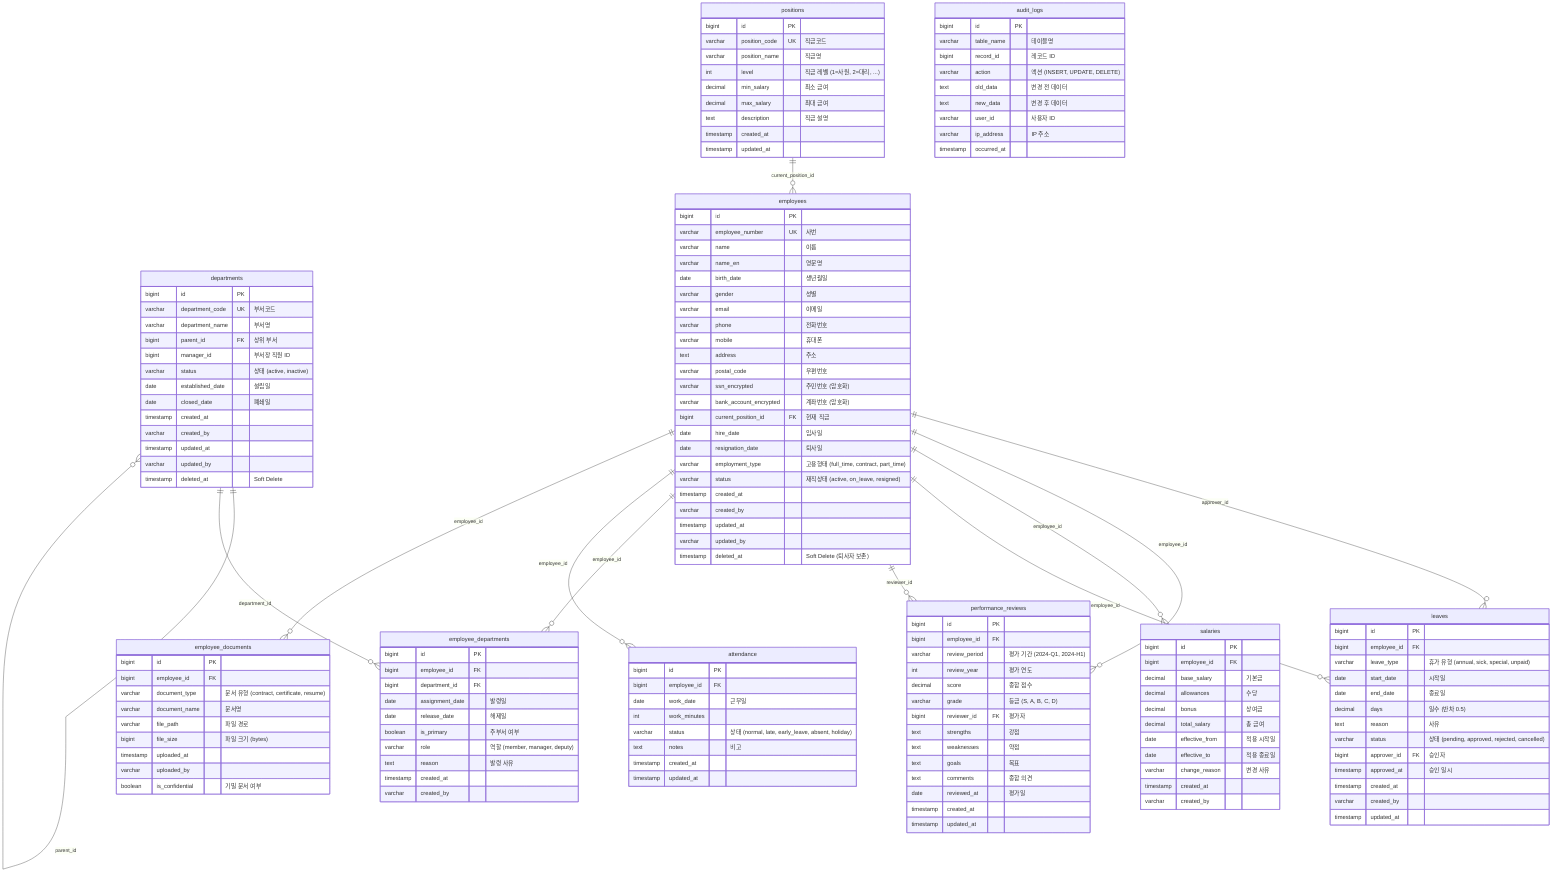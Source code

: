 erDiagram
    departments {
        bigint id PK
        varchar department_code UK "부서코드"
        varchar department_name "부서명"
        bigint parent_id FK "상위 부서"
        bigint manager_id "부서장 직원 ID"
        varchar status "상태 (active, inactive)"
        date established_date "설립일"
        date closed_date "폐쇄일"
        timestamp created_at
        varchar created_by
        timestamp updated_at
        varchar updated_by
        timestamp deleted_at "Soft Delete"
    }

    positions {
        bigint id PK
        varchar position_code UK "직급코드"
        varchar position_name "직급명"
        int level "직급 레벨 (1=사원, 2=대리, ...)"
        decimal min_salary "최소 급여"
        decimal max_salary "최대 급여"
        text description "직급 설명"
        timestamp created_at
        timestamp updated_at
    }

    employees {
        bigint id PK
        varchar employee_number UK "사번"
        varchar name "이름"
        varchar name_en "영문명"
        date birth_date "생년월일"
        varchar gender "성별"
        varchar email "이메일"
        varchar phone "전화번호"
        varchar mobile "휴대폰"
        text address "주소"
        varchar postal_code "우편번호"
        varchar ssn_encrypted "주민번호 (암호화)"
        varchar bank_account_encrypted "계좌번호 (암호화)"
        bigint current_position_id FK "현재 직급"
        date hire_date "입사일"
        date resignation_date "퇴사일"
        varchar employment_type "고용형태 (full_time, contract, part_time)"
        varchar status "재직상태 (active, on_leave, resigned)"
        timestamp created_at
        varchar created_by
        timestamp updated_at
        varchar updated_by
        timestamp deleted_at "Soft Delete (퇴사자 보존)"
    }

    employee_departments {
        bigint id PK
        bigint employee_id FK
        bigint department_id FK
        date assignment_date "발령일"
        date release_date "해제일"
        boolean is_primary "주부서 여부"
        varchar role "역할 (member, manager, deputy)"
        text reason "발령 사유"
        timestamp created_at
        varchar created_by
    }

    salaries {
        bigint id PK
        bigint employee_id FK
        decimal base_salary "기본급"
        decimal allowances "수당"
        decimal bonus "상여금"
        decimal total_salary "총 급여"
        date effective_from "적용 시작일"
        date effective_to "적용 종료일"
        varchar change_reason "변경 사유"
        timestamp created_at
        varchar created_by
    }

    attendance {
        bigint id PK
        bigint employee_id FK
        date work_date "근무일"
        int work_minutes
        varchar status "상태 (normal, late, early_leave, absent, holiday)"
        text notes "비고"
        timestamp created_at
        timestamp updated_at
    }

    leaves {
        bigint id PK
        bigint employee_id FK
        varchar leave_type "휴가 유형 (annual, sick, special, unpaid)"
        date start_date "시작일"
        date end_date "종료일"
        decimal days "일수 (반차 0.5)"
        text reason "사유"
        varchar status "상태 (pending, approved, rejected, cancelled)"
        bigint approver_id FK "승인자"
        timestamp approved_at "승인 일시"
        timestamp created_at
        varchar created_by
        timestamp updated_at
    }

    performance_reviews {
        bigint id PK
        bigint employee_id FK
        varchar review_period "평가 기간 (2024-Q1, 2024-H1)"
        int review_year "평가 연도"
        decimal score "종합 점수"
        varchar grade "등급 (S, A, B, C, D)"
        bigint reviewer_id FK "평가자"
        text strengths "강점"
        text weaknesses "약점"
        text goals "목표"
        text comments "종합 의견"
        date reviewed_at "평가일"
        timestamp created_at
        timestamp updated_at
    }

    employee_documents {
        bigint id PK
        bigint employee_id FK
        varchar document_type "문서 유형 (contract, certificate, resume)"
        varchar document_name "문서명"
        varchar file_path "파일 경로"
        bigint file_size "파일 크기 (bytes)"
        timestamp uploaded_at
        varchar uploaded_by
        boolean is_confidential "기밀 문서 여부"
    }

    audit_logs {
        bigint id PK
        varchar table_name "테이블명"
        bigint record_id "레코드 ID"
        varchar action "액션 (INSERT, UPDATE, DELETE)"
        text old_data "변경 전 데이터"
        text new_data "변경 후 데이터"
        varchar user_id "사용자 ID"
        varchar ip_address "IP 주소"
        timestamp occurred_at
    }

    %% Relationships
    departments ||--o{ departments : "parent_id"
    employees ||--o{ leaves : "approver_id"
    employees ||--o{ performance_reviews : "employee_id"
    departments ||--o{ employee_departments : "department_id"
    employees ||--o{ salaries : "employee_id"
    employees ||--o{ leaves : "employee_id"
    employees ||--o{ performance_reviews : "reviewer_id"
    employees ||--o{ employee_departments : "employee_id"
    positions ||--o{ employees : "current_position_id"
    employees ||--o{ attendance : "employee_id"
    employees ||--o{ employee_documents : "employee_id"